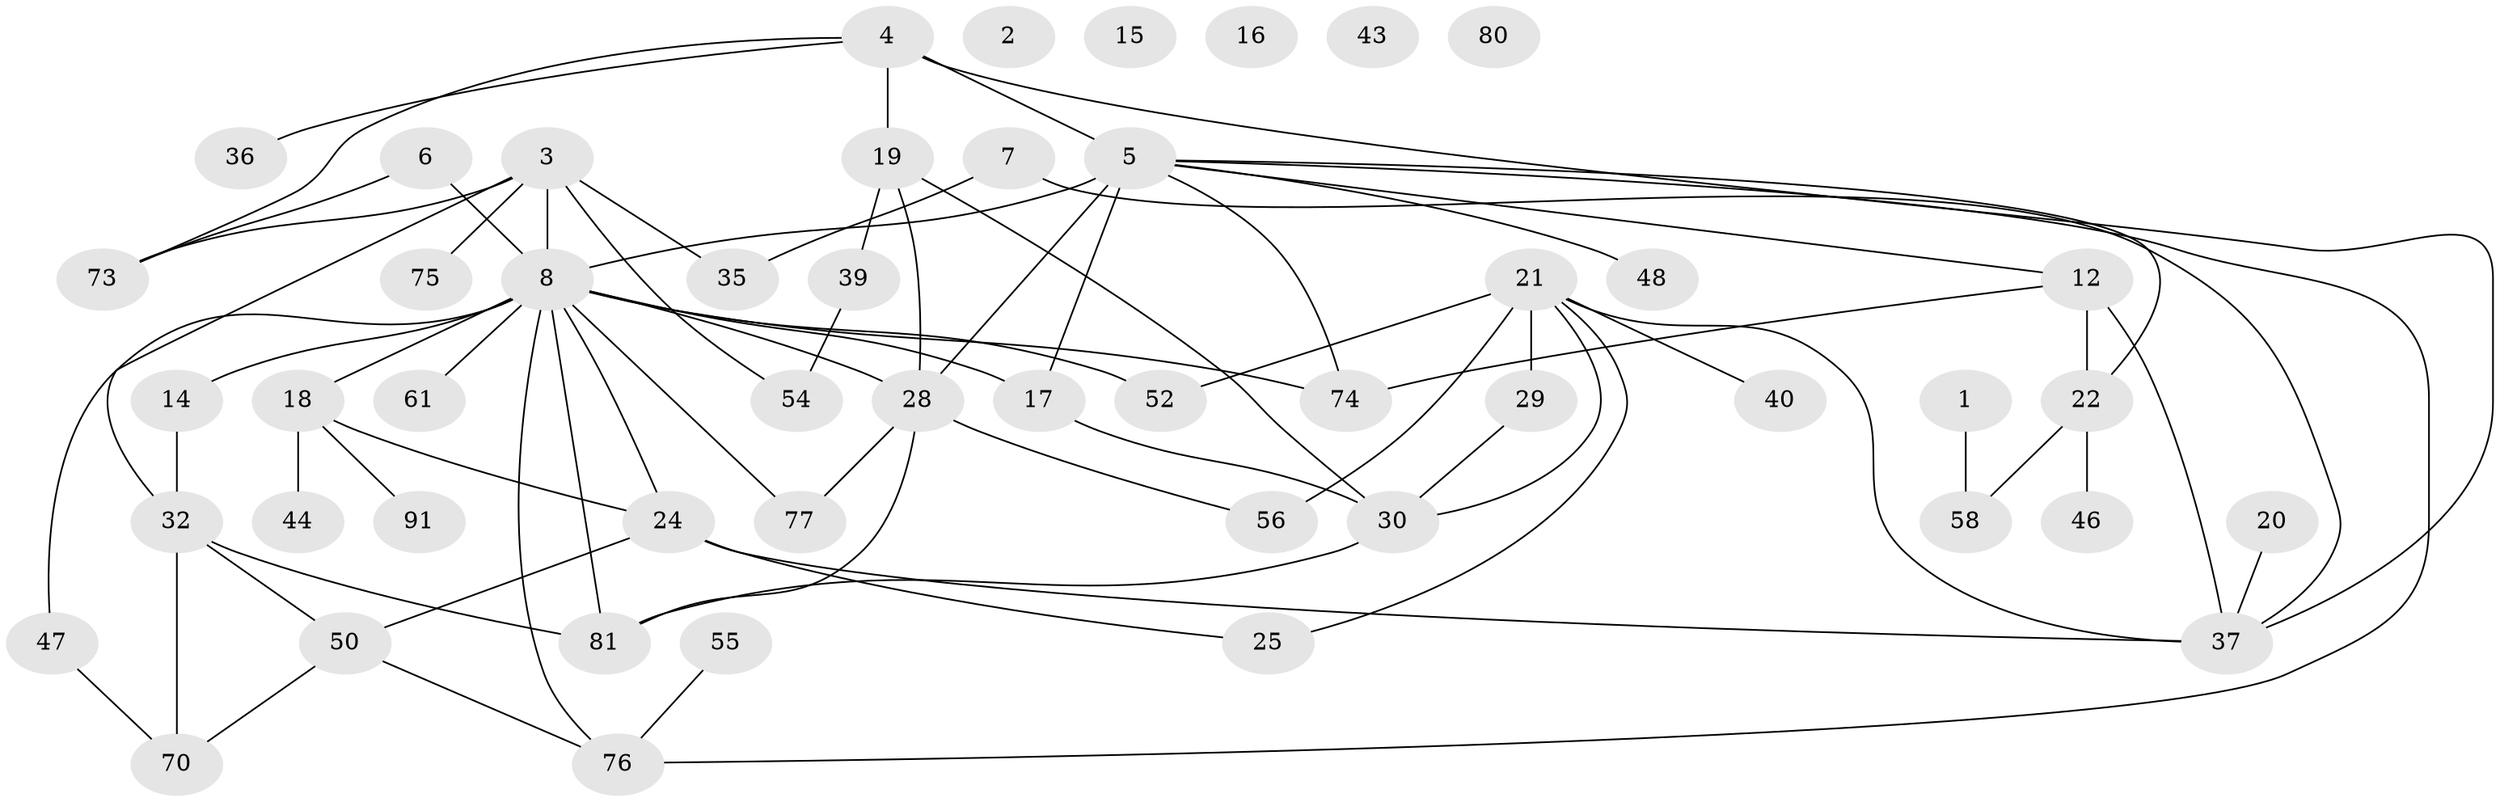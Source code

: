 // original degree distribution, {1: 0.18, 0: 0.05, 4: 0.16, 3: 0.23, 2: 0.27, 6: 0.02, 5: 0.09}
// Generated by graph-tools (version 1.1) at 2025/13/03/09/25 04:13:07]
// undirected, 50 vertices, 73 edges
graph export_dot {
graph [start="1"]
  node [color=gray90,style=filled];
  1 [super="+68"];
  2;
  3 [super="+34+69"];
  4 [super="+10"];
  5 [super="+11+42+63"];
  6 [super="+79"];
  7 [super="+9"];
  8 [super="+60+13+78+86"];
  12 [super="+23+62"];
  14 [super="+27"];
  15;
  16;
  17;
  18 [super="+98+26"];
  19 [super="+33+38"];
  20;
  21 [super="+31"];
  22 [super="+51"];
  24 [super="+53+57+72"];
  25 [super="+85"];
  28 [super="+66"];
  29;
  30 [super="+41"];
  32 [super="+64"];
  35;
  36;
  37 [super="+45"];
  39;
  40;
  43;
  44;
  46;
  47;
  48;
  50 [super="+90"];
  52;
  54 [super="+95"];
  55;
  56 [super="+67"];
  58 [super="+65"];
  61;
  70;
  73;
  74;
  75 [super="+83"];
  76 [super="+89"];
  77;
  80;
  81;
  91;
  1 -- 58;
  3 -- 73;
  3 -- 8;
  3 -- 32;
  3 -- 54;
  3 -- 35;
  3 -- 75;
  4 -- 73;
  4 -- 37;
  4 -- 5;
  4 -- 36;
  4 -- 19;
  5 -- 74;
  5 -- 76;
  5 -- 12;
  5 -- 48;
  5 -- 17;
  5 -- 22;
  5 -- 8 [weight=3];
  5 -- 28;
  6 -- 8;
  6 -- 73;
  7 -- 35;
  7 -- 37;
  8 -- 17;
  8 -- 18 [weight=2];
  8 -- 28;
  8 -- 61 [weight=2];
  8 -- 74;
  8 -- 76;
  8 -- 14;
  8 -- 81;
  8 -- 52;
  8 -- 77;
  8 -- 47;
  8 -- 24;
  12 -- 22 [weight=2];
  12 -- 74;
  12 -- 37;
  14 -- 32;
  17 -- 30;
  18 -- 24;
  18 -- 91;
  18 -- 44;
  19 -- 39;
  19 -- 28;
  19 -- 30;
  20 -- 37;
  21 -- 56 [weight=2];
  21 -- 37;
  21 -- 40;
  21 -- 52;
  21 -- 25;
  21 -- 29;
  21 -- 30;
  22 -- 58;
  22 -- 46;
  24 -- 25;
  24 -- 37;
  24 -- 50;
  28 -- 56;
  28 -- 81;
  28 -- 77;
  29 -- 30;
  30 -- 81;
  32 -- 70;
  32 -- 81;
  32 -- 50;
  39 -- 54 [weight=2];
  47 -- 70;
  50 -- 70;
  50 -- 76;
  55 -- 76;
}
